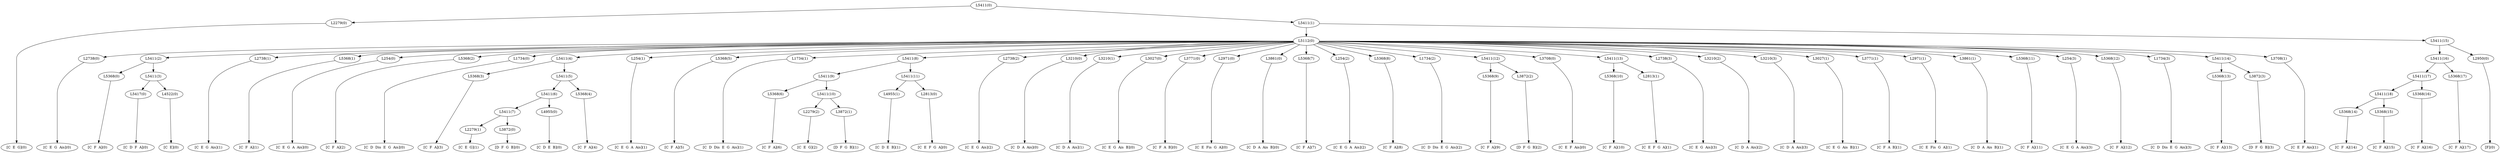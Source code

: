 digraph sample{
"L2279(0)"->"[C  E  G](0)"
"L2738(0)"->"[C  E  G  Ais](0)"
"L5368(0)"->"[C  F  A](0)"
"L5417(0)"->"[C  D  F  A](0)"
"L4522(0)"->"[C  E](0)"
"L5411(3)"->"L5417(0)"
"L5411(3)"->"L4522(0)"
"L5411(2)"->"L5368(0)"
"L5411(2)"->"L5411(3)"
"L2738(1)"->"[C  E  G  Ais](1)"
"L5368(1)"->"[C  F  A](1)"
"L254(0)"->"[C  E  G  A  Ais](0)"
"L5368(2)"->"[C  F  A](2)"
"L1734(0)"->"[C  D  Dis  E  G  Ais](0)"
"L5368(3)"->"[C  F  A](3)"
"L2279(1)"->"[C  E  G](1)"
"L3872(0)"->"[D  F  G  B](0)"
"L5411(7)"->"L2279(1)"
"L5411(7)"->"L3872(0)"
"L4955(0)"->"[C  D  E  B](0)"
"L5411(6)"->"L5411(7)"
"L5411(6)"->"L4955(0)"
"L5368(4)"->"[C  F  A](4)"
"L5411(5)"->"L5411(6)"
"L5411(5)"->"L5368(4)"
"L5411(4)"->"L5368(3)"
"L5411(4)"->"L5411(5)"
"L254(1)"->"[C  E  G  A  Ais](1)"
"L5368(5)"->"[C  F  A](5)"
"L1734(1)"->"[C  D  Dis  E  G  Ais](1)"
"L5368(6)"->"[C  F  A](6)"
"L2279(2)"->"[C  E  G](2)"
"L3872(1)"->"[D  F  G  B](1)"
"L5411(10)"->"L2279(2)"
"L5411(10)"->"L3872(1)"
"L5411(9)"->"L5368(6)"
"L5411(9)"->"L5411(10)"
"L4955(1)"->"[C  D  E  B](1)"
"L2813(0)"->"[C  E  F  G  A](0)"
"L5411(11)"->"L4955(1)"
"L5411(11)"->"L2813(0)"
"L5411(8)"->"L5411(9)"
"L5411(8)"->"L5411(11)"
"L2738(2)"->"[C  E  G  Ais](2)"
"L3210(0)"->"[C  D  A  Ais](0)"
"L3210(1)"->"[C  D  A  Ais](1)"
"L3027(0)"->"[C  E  G  Ais  B](0)"
"L3771(0)"->"[C  F  A  B](0)"
"L2971(0)"->"[C  E  Fis  G  A](0)"
"L3861(0)"->"[C  D  A  Ais  B](0)"
"L5368(7)"->"[C  F  A](7)"
"L254(2)"->"[C  E  G  A  Ais](2)"
"L5368(8)"->"[C  F  A](8)"
"L1734(2)"->"[C  D  Dis  E  G  Ais](2)"
"L5368(9)"->"[C  F  A](9)"
"L3872(2)"->"[D  F  G  B](2)"
"L5411(12)"->"L5368(9)"
"L5411(12)"->"L3872(2)"
"L3708(0)"->"[C  E  F  Ais](0)"
"L5368(10)"->"[C  F  A](10)"
"L2813(1)"->"[C  E  F  G  A](1)"
"L5411(13)"->"L5368(10)"
"L5411(13)"->"L2813(1)"
"L2738(3)"->"[C  E  G  Ais](3)"
"L3210(2)"->"[C  D  A  Ais](2)"
"L3210(3)"->"[C  D  A  Ais](3)"
"L3027(1)"->"[C  E  G  Ais  B](1)"
"L3771(1)"->"[C  F  A  B](1)"
"L2971(1)"->"[C  E  Fis  G  A](1)"
"L3861(1)"->"[C  D  A  Ais  B](1)"
"L5368(11)"->"[C  F  A](11)"
"L254(3)"->"[C  E  G  A  Ais](3)"
"L5368(12)"->"[C  F  A](12)"
"L1734(3)"->"[C  D  Dis  E  G  Ais](3)"
"L5368(13)"->"[C  F  A](13)"
"L3872(3)"->"[D  F  G  B](3)"
"L5411(14)"->"L5368(13)"
"L5411(14)"->"L3872(3)"
"L3708(1)"->"[C  E  F  Ais](1)"
"L5112(0)"->"L2738(0)"
"L5112(0)"->"L5411(2)"
"L5112(0)"->"L2738(1)"
"L5112(0)"->"L5368(1)"
"L5112(0)"->"L254(0)"
"L5112(0)"->"L5368(2)"
"L5112(0)"->"L1734(0)"
"L5112(0)"->"L5411(4)"
"L5112(0)"->"L254(1)"
"L5112(0)"->"L5368(5)"
"L5112(0)"->"L1734(1)"
"L5112(0)"->"L5411(8)"
"L5112(0)"->"L2738(2)"
"L5112(0)"->"L3210(0)"
"L5112(0)"->"L3210(1)"
"L5112(0)"->"L3027(0)"
"L5112(0)"->"L3771(0)"
"L5112(0)"->"L2971(0)"
"L5112(0)"->"L3861(0)"
"L5112(0)"->"L5368(7)"
"L5112(0)"->"L254(2)"
"L5112(0)"->"L5368(8)"
"L5112(0)"->"L1734(2)"
"L5112(0)"->"L5411(12)"
"L5112(0)"->"L3708(0)"
"L5112(0)"->"L5411(13)"
"L5112(0)"->"L2738(3)"
"L5112(0)"->"L3210(2)"
"L5112(0)"->"L3210(3)"
"L5112(0)"->"L3027(1)"
"L5112(0)"->"L3771(1)"
"L5112(0)"->"L2971(1)"
"L5112(0)"->"L3861(1)"
"L5112(0)"->"L5368(11)"
"L5112(0)"->"L254(3)"
"L5112(0)"->"L5368(12)"
"L5112(0)"->"L1734(3)"
"L5112(0)"->"L5411(14)"
"L5112(0)"->"L3708(1)"
"L5368(14)"->"[C  F  A](14)"
"L5368(15)"->"[C  F  A](15)"
"L5411(18)"->"L5368(14)"
"L5411(18)"->"L5368(15)"
"L5368(16)"->"[C  F  A](16)"
"L5411(17)"->"L5411(18)"
"L5411(17)"->"L5368(16)"
"L5368(17)"->"[C  F  A](17)"
"L5411(16)"->"L5411(17)"
"L5411(16)"->"L5368(17)"
"L2950(0)"->"[F](0)"
"L5411(15)"->"L5411(16)"
"L5411(15)"->"L2950(0)"
"L5411(1)"->"L5112(0)"
"L5411(1)"->"L5411(15)"
"L5411(0)"->"L2279(0)"
"L5411(0)"->"L5411(1)"
{rank = min; "L5411(0)"}
{rank = same; "L2279(0)"; "L5411(1)";}
{rank = same; "L5112(0)"; "L5411(15)";}
{rank = same; "L2738(0)"; "L5411(2)"; "L2738(1)"; "L5368(1)"; "L254(0)"; "L5368(2)"; "L1734(0)"; "L5411(4)"; "L254(1)"; "L5368(5)"; "L1734(1)"; "L5411(8)"; "L2738(2)"; "L3210(0)"; "L3210(1)"; "L3027(0)"; "L3771(0)"; "L2971(0)"; "L3861(0)"; "L5368(7)"; "L254(2)"; "L5368(8)"; "L1734(2)"; "L5411(12)"; "L3708(0)"; "L5411(13)"; "L2738(3)"; "L3210(2)"; "L3210(3)"; "L3027(1)"; "L3771(1)"; "L2971(1)"; "L3861(1)"; "L5368(11)"; "L254(3)"; "L5368(12)"; "L1734(3)"; "L5411(14)"; "L3708(1)"; "L5411(16)"; "L2950(0)";}
{rank = same; "L5368(0)"; "L5411(3)"; "L5368(3)"; "L5411(5)"; "L5411(9)"; "L5411(11)"; "L5368(9)"; "L3872(2)"; "L5368(10)"; "L2813(1)"; "L5368(13)"; "L3872(3)"; "L5411(17)"; "L5368(17)";}
{rank = same; "L5417(0)"; "L4522(0)"; "L5411(6)"; "L5368(4)"; "L5368(6)"; "L5411(10)"; "L4955(1)"; "L2813(0)"; "L5411(18)"; "L5368(16)";}
{rank = same; "L5411(7)"; "L4955(0)"; "L2279(2)"; "L3872(1)"; "L5368(14)"; "L5368(15)";}
{rank = same; "L2279(1)"; "L3872(0)";}
{rank = max; "[C  D  A  Ais  B](0)"; "[C  D  A  Ais  B](1)"; "[C  D  A  Ais](0)"; "[C  D  A  Ais](1)"; "[C  D  A  Ais](2)"; "[C  D  A  Ais](3)"; "[C  D  Dis  E  G  Ais](0)"; "[C  D  Dis  E  G  Ais](1)"; "[C  D  Dis  E  G  Ais](2)"; "[C  D  Dis  E  G  Ais](3)"; "[C  D  E  B](0)"; "[C  D  E  B](1)"; "[C  D  F  A](0)"; "[C  E  F  Ais](0)"; "[C  E  F  Ais](1)"; "[C  E  F  G  A](0)"; "[C  E  F  G  A](1)"; "[C  E  Fis  G  A](0)"; "[C  E  Fis  G  A](1)"; "[C  E  G  A  Ais](0)"; "[C  E  G  A  Ais](1)"; "[C  E  G  A  Ais](2)"; "[C  E  G  A  Ais](3)"; "[C  E  G  Ais  B](0)"; "[C  E  G  Ais  B](1)"; "[C  E  G  Ais](0)"; "[C  E  G  Ais](1)"; "[C  E  G  Ais](2)"; "[C  E  G  Ais](3)"; "[C  E  G](0)"; "[C  E  G](1)"; "[C  E  G](2)"; "[C  E](0)"; "[C  F  A  B](0)"; "[C  F  A  B](1)"; "[C  F  A](0)"; "[C  F  A](1)"; "[C  F  A](10)"; "[C  F  A](11)"; "[C  F  A](12)"; "[C  F  A](13)"; "[C  F  A](14)"; "[C  F  A](15)"; "[C  F  A](16)"; "[C  F  A](17)"; "[C  F  A](2)"; "[C  F  A](3)"; "[C  F  A](4)"; "[C  F  A](5)"; "[C  F  A](6)"; "[C  F  A](7)"; "[C  F  A](8)"; "[C  F  A](9)"; "[D  F  G  B](0)"; "[D  F  G  B](1)"; "[D  F  G  B](2)"; "[D  F  G  B](3)"; "[F](0)";}
}